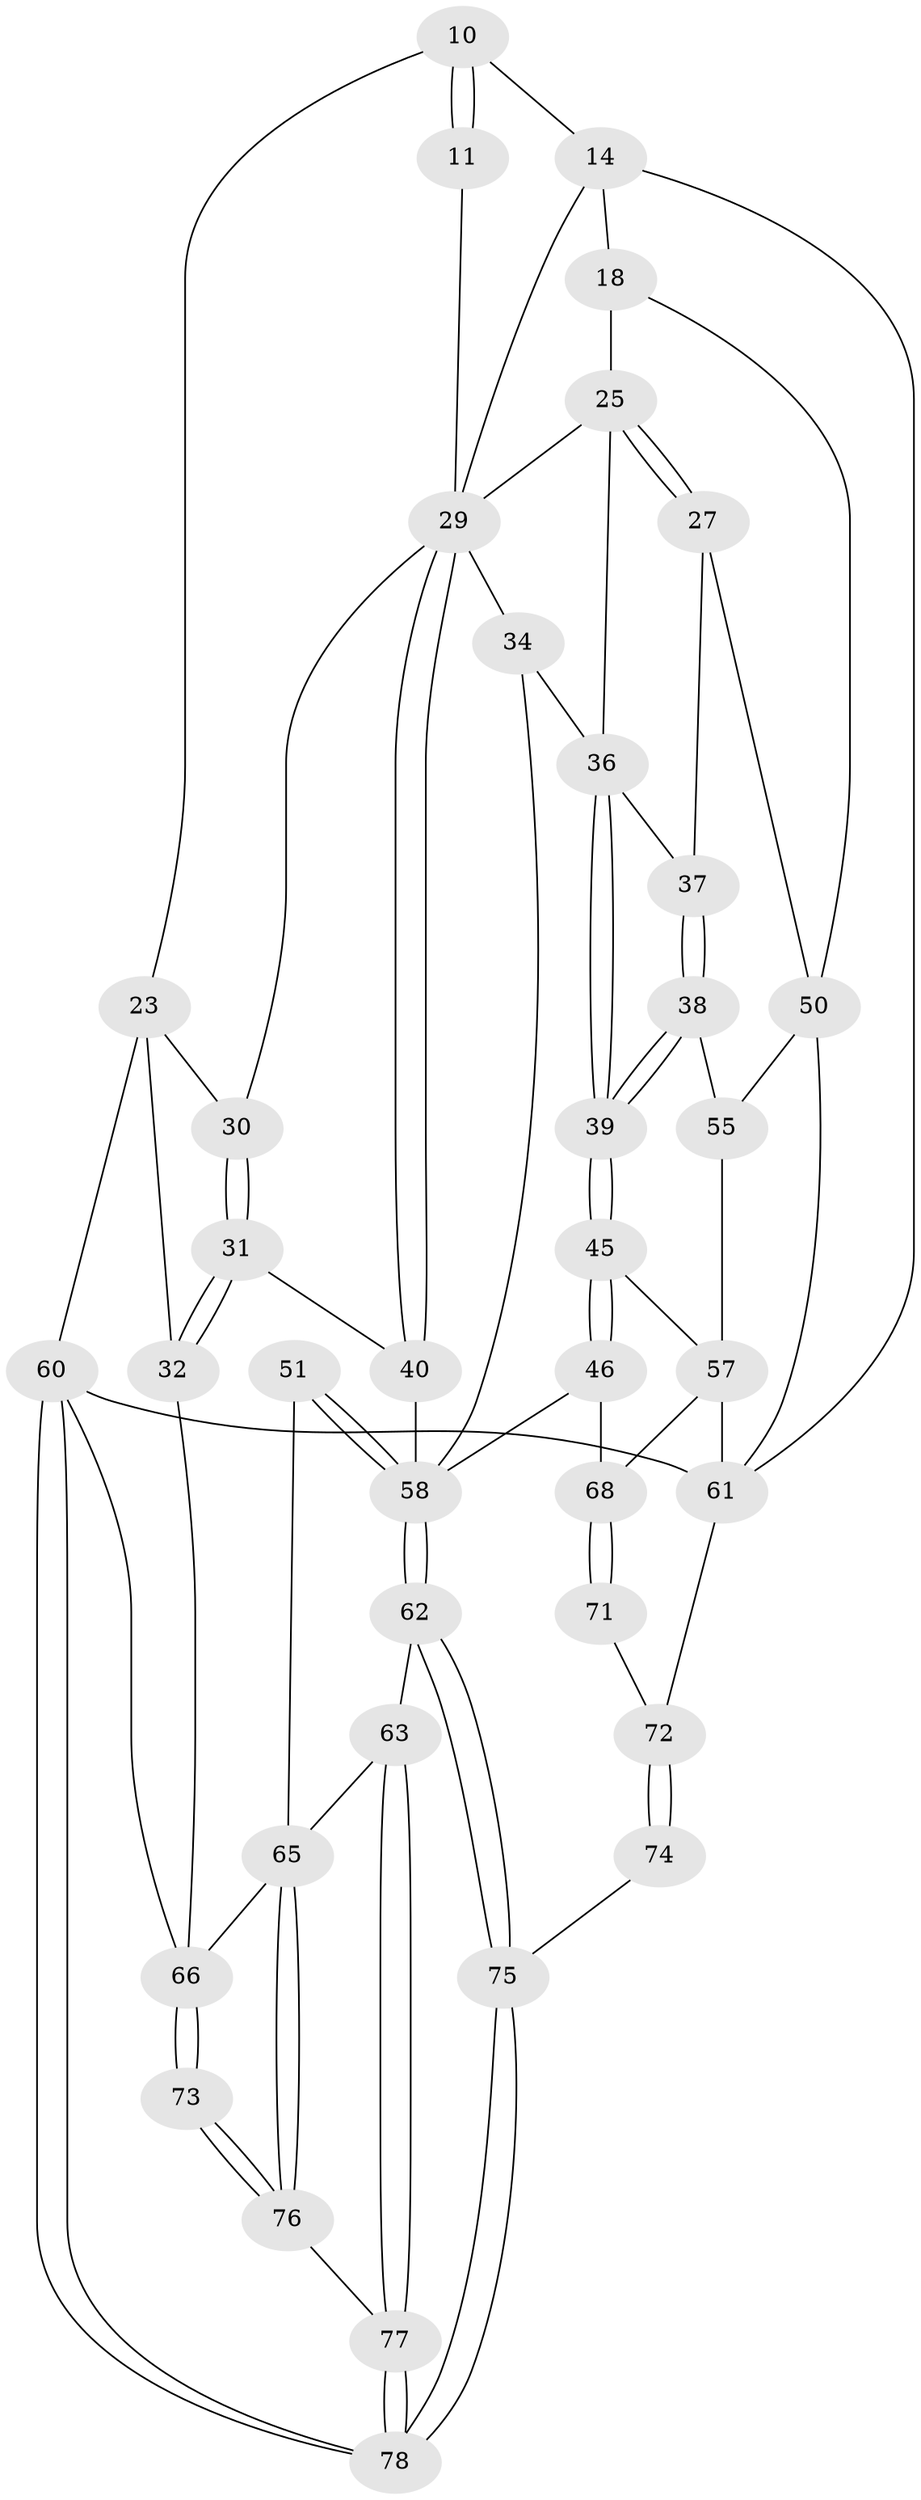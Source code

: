 // original degree distribution, {3: 0.02564102564102564, 4: 0.24358974358974358, 5: 0.5128205128205128, 6: 0.21794871794871795}
// Generated by graph-tools (version 1.1) at 2025/01/03/09/25 05:01:19]
// undirected, 39 vertices, 86 edges
graph export_dot {
graph [start="1"]
  node [color=gray90,style=filled];
  10 [pos="+0.5071266771115088+0.026422742402795015",super="+2+7"];
  11 [pos="+0.3513495817641437+0.20057697848573913"];
  14 [pos="+0.5730450584494624+0.1412672046352258",super="+13"];
  18 [pos="+0.6806408885642243+0.20807384719579053",super="+17+15"];
  23 [pos="+0+0",super="+9"];
  25 [pos="+0.7925324648293537+0.2515772095437535",super="+24+20"];
  27 [pos="+1+0.35590682385360267"];
  29 [pos="+0.2537223338108035+0.3364341215396076",super="+28+22"];
  30 [pos="+0.12893596085790784+0.22270573355322024"];
  31 [pos="+0+0.4059191997384582"];
  32 [pos="+0+0.43512865190742533"];
  34 [pos="+0.46154159303900033+0.4170269449952729"];
  36 [pos="+0.6069072907365968+0.4500030110593709",super="+33+35"];
  37 [pos="+0.8214965278380598+0.3735954088793736"];
  38 [pos="+0.7124733411314833+0.5036592080463219"];
  39 [pos="+0.6277267591416652+0.4867849389228418"];
  40 [pos="+0.2181985846448328+0.48113793541258154"];
  45 [pos="+0.5867780400285634+0.6019696408774297"];
  46 [pos="+0.5102286610545224+0.7261534374377571"];
  50 [pos="+1+0.4096358536674342",super="+43"];
  51 [pos="+0.22270904469554165+0.5993607308816223"];
  55 [pos="+0.8212627045580257+0.6504542398642663",super="+44"];
  57 [pos="+0.7776033739590589+0.7227482141302798",super="+56"];
  58 [pos="+0.45929789925330855+0.7911310227958414",super="+47+41+42"];
  60 [pos="+0+1",super="+5"];
  61 [pos="+0.8478783112811669+0.7279867553375555",super="+49+48"];
  62 [pos="+0.4371387328549107+0.8525297106300505"];
  63 [pos="+0.27561156442493207+0.8253803038011038"];
  65 [pos="+0.21562891131767004+0.8317739913000073",super="+64"];
  66 [pos="+0.106258506235073+0.824713683019643",super="+59"];
  68 [pos="+0.5402988503459006+0.7350618731934216",super="+67"];
  71 [pos="+0.7112441428400554+0.8645896979590748"];
  72 [pos="+1+1",super="+69+70"];
  73 [pos="+0+1"];
  74 [pos="+0.6839637592331491+1"];
  75 [pos="+0.4983859891196294+1"];
  76 [pos="+0.18364166107155683+0.9148778214200043"];
  77 [pos="+0.2174712741011146+1"];
  78 [pos="+0.2896156775215799+1"];
  10 -- 11 [weight=2];
  10 -- 11;
  10 -- 14 [weight=2];
  10 -- 23;
  11 -- 29;
  14 -- 18 [weight=2];
  14 -- 61;
  14 -- 29;
  18 -- 25 [weight=2];
  18 -- 50;
  23 -- 32;
  23 -- 60 [weight=2];
  23 -- 30;
  25 -- 27;
  25 -- 27;
  25 -- 36 [weight=2];
  25 -- 29;
  27 -- 37;
  27 -- 50;
  29 -- 30;
  29 -- 40;
  29 -- 40;
  29 -- 34;
  30 -- 31;
  30 -- 31;
  31 -- 32;
  31 -- 32;
  31 -- 40;
  32 -- 66;
  34 -- 36;
  34 -- 58;
  36 -- 39;
  36 -- 39;
  36 -- 37;
  37 -- 38;
  37 -- 38;
  38 -- 39;
  38 -- 39;
  38 -- 55;
  39 -- 45;
  39 -- 45;
  40 -- 58;
  45 -- 46;
  45 -- 46;
  45 -- 57;
  46 -- 68;
  46 -- 58;
  50 -- 55 [weight=2];
  50 -- 61 [weight=2];
  51 -- 58 [weight=2];
  51 -- 58;
  51 -- 65;
  55 -- 57;
  57 -- 68;
  57 -- 61;
  58 -- 62;
  58 -- 62;
  60 -- 78;
  60 -- 78;
  60 -- 66;
  60 -- 61 [weight=2];
  61 -- 72 [weight=2];
  62 -- 63;
  62 -- 75;
  62 -- 75;
  63 -- 77;
  63 -- 77;
  63 -- 65;
  65 -- 66 [weight=2];
  65 -- 76;
  65 -- 76;
  66 -- 73 [weight=2];
  66 -- 73;
  68 -- 71 [weight=2];
  68 -- 71;
  71 -- 72;
  72 -- 74 [weight=2];
  72 -- 74;
  73 -- 76;
  73 -- 76;
  74 -- 75;
  75 -- 78;
  75 -- 78;
  76 -- 77;
  77 -- 78;
  77 -- 78;
}
